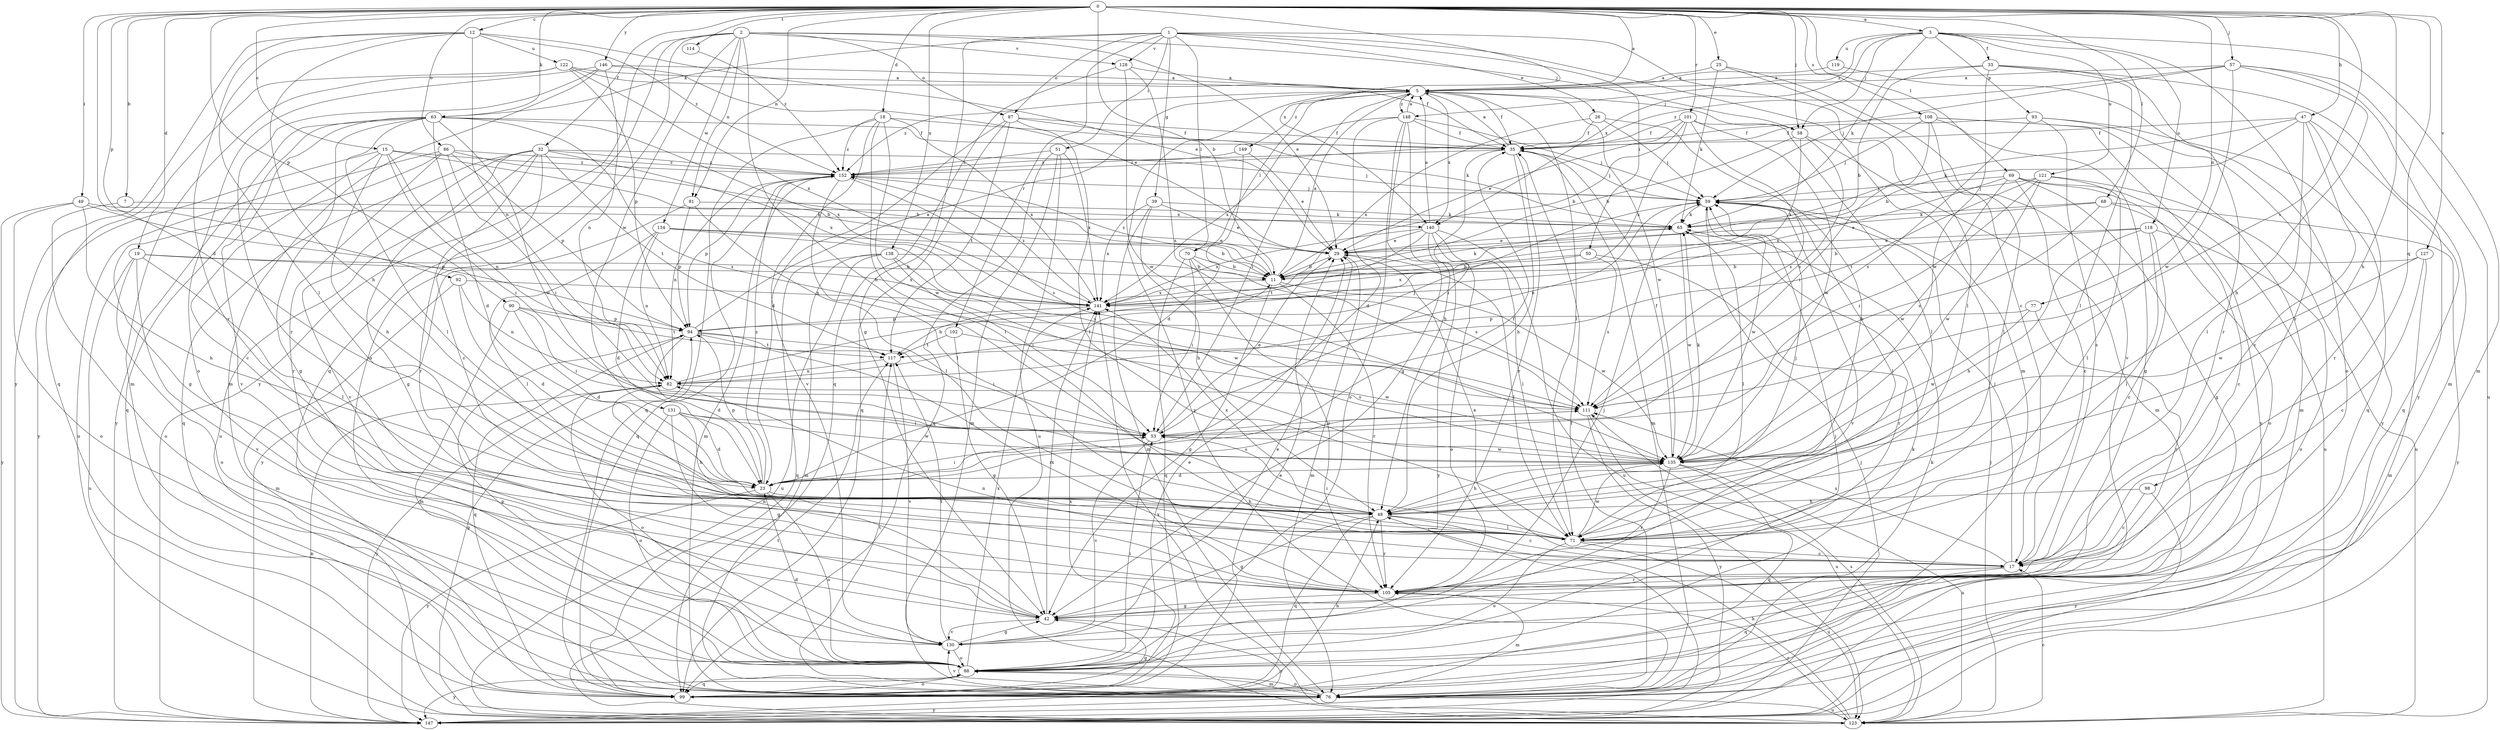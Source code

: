 strict digraph  {
0;
1;
2;
3;
5;
7;
11;
12;
15;
17;
18;
19;
23;
25;
26;
29;
32;
33;
35;
39;
42;
47;
48;
49;
50;
51;
53;
57;
58;
59;
63;
65;
68;
69;
70;
71;
76;
77;
81;
82;
86;
87;
88;
90;
92;
93;
94;
98;
99;
101;
102;
105;
108;
111;
114;
117;
118;
119;
121;
122;
123;
127;
128;
130;
131;
134;
135;
138;
140;
141;
146;
147;
148;
149;
152;
0 -> 3  [label=a];
0 -> 5  [label=a];
0 -> 7  [label=b];
0 -> 11  [label=b];
0 -> 12  [label=c];
0 -> 15  [label=c];
0 -> 18  [label=d];
0 -> 19  [label=d];
0 -> 23  [label=d];
0 -> 25  [label=e];
0 -> 32  [label=f];
0 -> 47  [label=h];
0 -> 48  [label=h];
0 -> 49  [label=i];
0 -> 57  [label=j];
0 -> 58  [label=j];
0 -> 63  [label=k];
0 -> 68  [label=l];
0 -> 69  [label=l];
0 -> 77  [label=n];
0 -> 81  [label=n];
0 -> 86  [label=o];
0 -> 90  [label=p];
0 -> 92  [label=p];
0 -> 98  [label=q];
0 -> 101  [label=r];
0 -> 108  [label=s];
0 -> 111  [label=s];
0 -> 114  [label=t];
0 -> 127  [label=v];
0 -> 138  [label=x];
0 -> 140  [label=x];
0 -> 146  [label=y];
1 -> 17  [label=c];
1 -> 26  [label=e];
1 -> 39  [label=g];
1 -> 42  [label=g];
1 -> 50  [label=i];
1 -> 51  [label=i];
1 -> 63  [label=k];
1 -> 70  [label=l];
1 -> 76  [label=m];
1 -> 87  [label=o];
1 -> 102  [label=r];
1 -> 128  [label=v];
2 -> 29  [label=e];
2 -> 48  [label=h];
2 -> 58  [label=j];
2 -> 81  [label=n];
2 -> 87  [label=o];
2 -> 88  [label=o];
2 -> 99  [label=q];
2 -> 128  [label=v];
2 -> 131  [label=w];
2 -> 134  [label=w];
2 -> 147  [label=y];
3 -> 33  [label=f];
3 -> 58  [label=j];
3 -> 65  [label=k];
3 -> 76  [label=m];
3 -> 93  [label=p];
3 -> 105  [label=r];
3 -> 118  [label=u];
3 -> 119  [label=u];
3 -> 121  [label=u];
3 -> 140  [label=x];
3 -> 148  [label=z];
5 -> 35  [label=f];
5 -> 53  [label=i];
5 -> 58  [label=j];
5 -> 70  [label=l];
5 -> 71  [label=l];
5 -> 135  [label=w];
5 -> 140  [label=x];
5 -> 147  [label=y];
5 -> 148  [label=z];
5 -> 149  [label=z];
5 -> 152  [label=z];
7 -> 88  [label=o];
7 -> 140  [label=x];
11 -> 5  [label=a];
11 -> 42  [label=g];
11 -> 65  [label=k];
11 -> 105  [label=r];
11 -> 135  [label=w];
11 -> 141  [label=x];
11 -> 152  [label=z];
12 -> 29  [label=e];
12 -> 48  [label=h];
12 -> 71  [label=l];
12 -> 82  [label=n];
12 -> 105  [label=r];
12 -> 122  [label=u];
12 -> 147  [label=y];
12 -> 152  [label=z];
15 -> 11  [label=b];
15 -> 17  [label=c];
15 -> 48  [label=h];
15 -> 53  [label=i];
15 -> 82  [label=n];
15 -> 147  [label=y];
15 -> 152  [label=z];
17 -> 29  [label=e];
17 -> 59  [label=j];
17 -> 99  [label=q];
17 -> 105  [label=r];
17 -> 111  [label=s];
18 -> 35  [label=f];
18 -> 71  [label=l];
18 -> 99  [label=q];
18 -> 130  [label=v];
18 -> 135  [label=w];
18 -> 141  [label=x];
18 -> 152  [label=z];
19 -> 11  [label=b];
19 -> 71  [label=l];
19 -> 88  [label=o];
19 -> 123  [label=u];
19 -> 130  [label=v];
19 -> 141  [label=x];
23 -> 35  [label=f];
23 -> 48  [label=h];
23 -> 53  [label=i];
23 -> 88  [label=o];
23 -> 94  [label=p];
23 -> 111  [label=s];
23 -> 147  [label=y];
23 -> 152  [label=z];
25 -> 5  [label=a];
25 -> 65  [label=k];
25 -> 71  [label=l];
25 -> 130  [label=v];
26 -> 35  [label=f];
26 -> 48  [label=h];
26 -> 59  [label=j];
26 -> 141  [label=x];
29 -> 11  [label=b];
29 -> 71  [label=l];
29 -> 76  [label=m];
32 -> 17  [label=c];
32 -> 42  [label=g];
32 -> 59  [label=j];
32 -> 99  [label=q];
32 -> 105  [label=r];
32 -> 117  [label=t];
32 -> 123  [label=u];
32 -> 130  [label=v];
32 -> 141  [label=x];
32 -> 152  [label=z];
33 -> 5  [label=a];
33 -> 11  [label=b];
33 -> 71  [label=l];
33 -> 105  [label=r];
33 -> 135  [label=w];
33 -> 147  [label=y];
35 -> 5  [label=a];
35 -> 48  [label=h];
35 -> 53  [label=i];
35 -> 59  [label=j];
35 -> 76  [label=m];
35 -> 105  [label=r];
35 -> 152  [label=z];
39 -> 29  [label=e];
39 -> 48  [label=h];
39 -> 65  [label=k];
39 -> 76  [label=m];
39 -> 141  [label=x];
42 -> 59  [label=j];
42 -> 82  [label=n];
42 -> 130  [label=v];
42 -> 141  [label=x];
42 -> 147  [label=y];
47 -> 11  [label=b];
47 -> 17  [label=c];
47 -> 35  [label=f];
47 -> 65  [label=k];
47 -> 71  [label=l];
47 -> 99  [label=q];
47 -> 105  [label=r];
48 -> 17  [label=c];
48 -> 42  [label=g];
48 -> 59  [label=j];
48 -> 71  [label=l];
48 -> 99  [label=q];
48 -> 105  [label=r];
48 -> 141  [label=x];
49 -> 48  [label=h];
49 -> 65  [label=k];
49 -> 88  [label=o];
49 -> 94  [label=p];
49 -> 147  [label=y];
50 -> 11  [label=b];
50 -> 105  [label=r];
50 -> 111  [label=s];
50 -> 141  [label=x];
51 -> 76  [label=m];
51 -> 99  [label=q];
51 -> 123  [label=u];
51 -> 141  [label=x];
51 -> 152  [label=z];
53 -> 29  [label=e];
53 -> 130  [label=v];
53 -> 135  [label=w];
57 -> 5  [label=a];
57 -> 48  [label=h];
57 -> 59  [label=j];
57 -> 76  [label=m];
57 -> 123  [label=u];
57 -> 135  [label=w];
57 -> 152  [label=z];
58 -> 11  [label=b];
58 -> 76  [label=m];
58 -> 111  [label=s];
58 -> 141  [label=x];
59 -> 65  [label=k];
59 -> 71  [label=l];
59 -> 82  [label=n];
59 -> 130  [label=v];
59 -> 135  [label=w];
63 -> 23  [label=d];
63 -> 35  [label=f];
63 -> 42  [label=g];
63 -> 71  [label=l];
63 -> 99  [label=q];
63 -> 111  [label=s];
63 -> 130  [label=v];
63 -> 135  [label=w];
63 -> 141  [label=x];
63 -> 147  [label=y];
65 -> 29  [label=e];
65 -> 71  [label=l];
65 -> 135  [label=w];
68 -> 17  [label=c];
68 -> 29  [label=e];
68 -> 65  [label=k];
68 -> 111  [label=s];
68 -> 147  [label=y];
69 -> 17  [label=c];
69 -> 42  [label=g];
69 -> 59  [label=j];
69 -> 88  [label=o];
69 -> 123  [label=u];
69 -> 135  [label=w];
69 -> 141  [label=x];
70 -> 11  [label=b];
70 -> 53  [label=i];
70 -> 99  [label=q];
70 -> 105  [label=r];
70 -> 111  [label=s];
71 -> 17  [label=c];
71 -> 53  [label=i];
71 -> 88  [label=o];
71 -> 123  [label=u];
71 -> 135  [label=w];
76 -> 35  [label=f];
76 -> 65  [label=k];
76 -> 88  [label=o];
76 -> 117  [label=t];
76 -> 123  [label=u];
76 -> 130  [label=v];
76 -> 147  [label=y];
77 -> 94  [label=p];
77 -> 105  [label=r];
77 -> 135  [label=w];
81 -> 65  [label=k];
81 -> 71  [label=l];
81 -> 94  [label=p];
81 -> 147  [label=y];
82 -> 11  [label=b];
82 -> 59  [label=j];
82 -> 88  [label=o];
82 -> 111  [label=s];
82 -> 147  [label=y];
86 -> 11  [label=b];
86 -> 42  [label=g];
86 -> 53  [label=i];
86 -> 94  [label=p];
86 -> 105  [label=r];
86 -> 123  [label=u];
86 -> 152  [label=z];
87 -> 23  [label=d];
87 -> 35  [label=f];
87 -> 65  [label=k];
87 -> 71  [label=l];
87 -> 99  [label=q];
87 -> 117  [label=t];
88 -> 23  [label=d];
88 -> 29  [label=e];
88 -> 53  [label=i];
88 -> 59  [label=j];
88 -> 65  [label=k];
88 -> 76  [label=m];
88 -> 94  [label=p];
88 -> 99  [label=q];
88 -> 141  [label=x];
88 -> 147  [label=y];
90 -> 23  [label=d];
90 -> 53  [label=i];
90 -> 76  [label=m];
90 -> 94  [label=p];
90 -> 117  [label=t];
92 -> 23  [label=d];
92 -> 76  [label=m];
92 -> 82  [label=n];
92 -> 141  [label=x];
93 -> 17  [label=c];
93 -> 35  [label=f];
93 -> 99  [label=q];
93 -> 111  [label=s];
93 -> 147  [label=y];
94 -> 5  [label=a];
94 -> 23  [label=d];
94 -> 53  [label=i];
94 -> 99  [label=q];
94 -> 105  [label=r];
94 -> 117  [label=t];
98 -> 17  [label=c];
98 -> 48  [label=h];
98 -> 147  [label=y];
99 -> 29  [label=e];
99 -> 42  [label=g];
99 -> 48  [label=h];
99 -> 88  [label=o];
99 -> 141  [label=x];
101 -> 11  [label=b];
101 -> 29  [label=e];
101 -> 35  [label=f];
101 -> 71  [label=l];
101 -> 111  [label=s];
101 -> 135  [label=w];
101 -> 141  [label=x];
102 -> 42  [label=g];
102 -> 117  [label=t];
102 -> 135  [label=w];
105 -> 42  [label=g];
105 -> 76  [label=m];
105 -> 82  [label=n];
108 -> 35  [label=f];
108 -> 42  [label=g];
108 -> 53  [label=i];
108 -> 59  [label=j];
108 -> 71  [label=l];
108 -> 76  [label=m];
108 -> 147  [label=y];
111 -> 53  [label=i];
111 -> 123  [label=u];
111 -> 147  [label=y];
114 -> 152  [label=z];
117 -> 82  [label=n];
117 -> 130  [label=v];
118 -> 11  [label=b];
118 -> 17  [label=c];
118 -> 29  [label=e];
118 -> 48  [label=h];
118 -> 71  [label=l];
118 -> 88  [label=o];
119 -> 5  [label=a];
119 -> 88  [label=o];
121 -> 53  [label=i];
121 -> 59  [label=j];
121 -> 71  [label=l];
121 -> 117  [label=t];
121 -> 123  [label=u];
121 -> 135  [label=w];
122 -> 5  [label=a];
122 -> 35  [label=f];
122 -> 76  [label=m];
122 -> 94  [label=p];
122 -> 99  [label=q];
122 -> 141  [label=x];
123 -> 17  [label=c];
123 -> 48  [label=h];
123 -> 59  [label=j];
123 -> 94  [label=p];
123 -> 105  [label=r];
123 -> 111  [label=s];
123 -> 117  [label=t];
123 -> 141  [label=x];
127 -> 11  [label=b];
127 -> 17  [label=c];
127 -> 76  [label=m];
127 -> 135  [label=w];
128 -> 5  [label=a];
128 -> 99  [label=q];
128 -> 111  [label=s];
128 -> 135  [label=w];
130 -> 29  [label=e];
130 -> 42  [label=g];
130 -> 88  [label=o];
130 -> 117  [label=t];
131 -> 23  [label=d];
131 -> 42  [label=g];
131 -> 48  [label=h];
131 -> 53  [label=i];
131 -> 88  [label=o];
131 -> 135  [label=w];
134 -> 11  [label=b];
134 -> 23  [label=d];
134 -> 29  [label=e];
134 -> 71  [label=l];
134 -> 82  [label=n];
134 -> 111  [label=s];
135 -> 23  [label=d];
135 -> 35  [label=f];
135 -> 48  [label=h];
135 -> 65  [label=k];
135 -> 99  [label=q];
135 -> 105  [label=r];
135 -> 123  [label=u];
138 -> 11  [label=b];
138 -> 53  [label=i];
138 -> 76  [label=m];
138 -> 99  [label=q];
138 -> 123  [label=u];
138 -> 135  [label=w];
140 -> 5  [label=a];
140 -> 29  [label=e];
140 -> 71  [label=l];
140 -> 88  [label=o];
140 -> 117  [label=t];
140 -> 123  [label=u];
140 -> 141  [label=x];
140 -> 147  [label=y];
141 -> 94  [label=p];
141 -> 152  [label=z];
146 -> 5  [label=a];
146 -> 29  [label=e];
146 -> 76  [label=m];
146 -> 82  [label=n];
146 -> 88  [label=o];
146 -> 105  [label=r];
147 -> 59  [label=j];
147 -> 82  [label=n];
148 -> 5  [label=a];
148 -> 23  [label=d];
148 -> 35  [label=f];
148 -> 42  [label=g];
148 -> 48  [label=h];
148 -> 59  [label=j];
148 -> 88  [label=o];
148 -> 141  [label=x];
149 -> 23  [label=d];
149 -> 29  [label=e];
149 -> 152  [label=z];
152 -> 59  [label=j];
152 -> 71  [label=l];
152 -> 76  [label=m];
152 -> 82  [label=n];
152 -> 94  [label=p];
152 -> 99  [label=q];
152 -> 111  [label=s];
}
